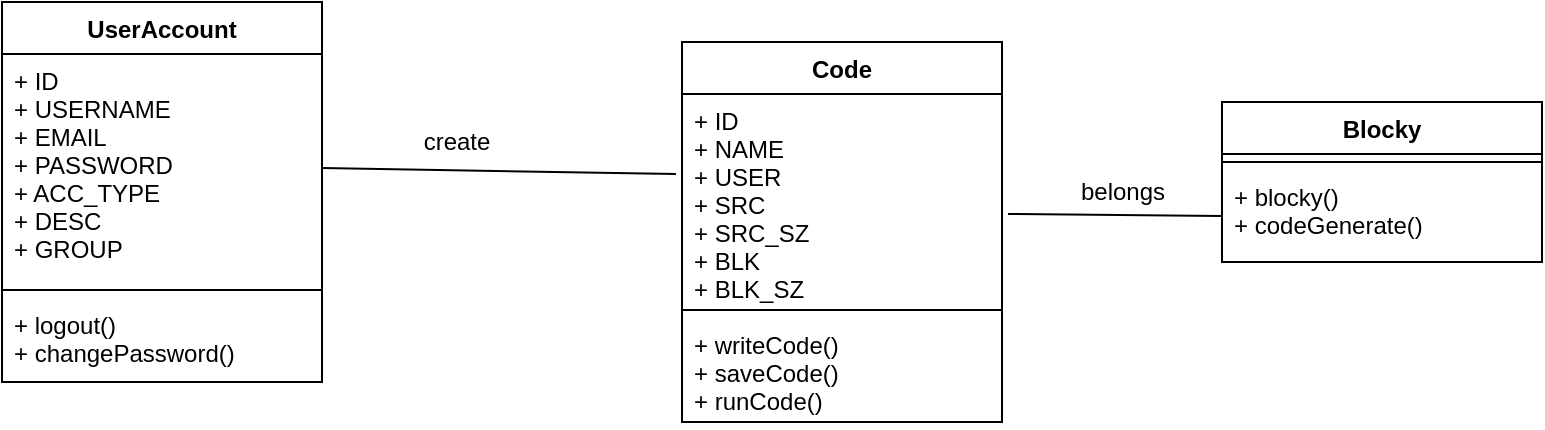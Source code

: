 <mxfile version="13.0.1" type="device"><diagram id="C5RBs43oDa-KdzZeNtuy" name="Page-1"><mxGraphModel dx="1422" dy="712" grid="1" gridSize="10" guides="1" tooltips="1" connect="1" arrows="1" fold="1" page="1" pageScale="1" pageWidth="827" pageHeight="1169" math="0" shadow="0"><root><mxCell id="WIyWlLk6GJQsqaUBKTNV-0"/><mxCell id="WIyWlLk6GJQsqaUBKTNV-1" parent="WIyWlLk6GJQsqaUBKTNV-0"/><mxCell id="tojolWW9saBOUrN63UBE-0" value="UserAccount" style="swimlane;fontStyle=1;align=center;verticalAlign=top;childLayout=stackLayout;horizontal=1;startSize=26;horizontalStack=0;resizeParent=1;resizeParentMax=0;resizeLast=0;collapsible=1;marginBottom=0;" vertex="1" parent="WIyWlLk6GJQsqaUBKTNV-1"><mxGeometry x="40" y="30" width="160" height="190" as="geometry"/></mxCell><mxCell id="tojolWW9saBOUrN63UBE-1" value="+ ID&#10;+ USERNAME&#10;+ EMAIL&#10;+ PASSWORD&#10;+ ACC_TYPE&#10;+ DESC&#10;+ GROUP" style="text;strokeColor=none;fillColor=none;align=left;verticalAlign=top;spacingLeft=4;spacingRight=4;overflow=hidden;rotatable=0;points=[[0,0.5],[1,0.5]];portConstraint=eastwest;" vertex="1" parent="tojolWW9saBOUrN63UBE-0"><mxGeometry y="26" width="160" height="114" as="geometry"/></mxCell><mxCell id="tojolWW9saBOUrN63UBE-2" value="" style="line;strokeWidth=1;fillColor=none;align=left;verticalAlign=middle;spacingTop=-1;spacingLeft=3;spacingRight=3;rotatable=0;labelPosition=right;points=[];portConstraint=eastwest;" vertex="1" parent="tojolWW9saBOUrN63UBE-0"><mxGeometry y="140" width="160" height="8" as="geometry"/></mxCell><mxCell id="tojolWW9saBOUrN63UBE-3" value="+ logout()&#10;+ changePassword()" style="text;strokeColor=none;fillColor=none;align=left;verticalAlign=top;spacingLeft=4;spacingRight=4;overflow=hidden;rotatable=0;points=[[0,0.5],[1,0.5]];portConstraint=eastwest;" vertex="1" parent="tojolWW9saBOUrN63UBE-0"><mxGeometry y="148" width="160" height="42" as="geometry"/></mxCell><mxCell id="tojolWW9saBOUrN63UBE-13" value="create" style="text;html=1;align=center;verticalAlign=middle;resizable=0;points=[];autosize=1;" vertex="1" parent="WIyWlLk6GJQsqaUBKTNV-1"><mxGeometry x="242" y="90" width="50" height="20" as="geometry"/></mxCell><mxCell id="tojolWW9saBOUrN63UBE-16" value="" style="endArrow=none;html=1;exitX=1;exitY=0.5;exitDx=0;exitDy=0;entryX=-0.019;entryY=0.385;entryDx=0;entryDy=0;entryPerimeter=0;" edge="1" parent="WIyWlLk6GJQsqaUBKTNV-1" source="tojolWW9saBOUrN63UBE-1" target="tojolWW9saBOUrN63UBE-9"><mxGeometry width="50" height="50" relative="1" as="geometry"><mxPoint x="390" y="290" as="sourcePoint"/><mxPoint x="440" y="240" as="targetPoint"/></mxGeometry></mxCell><mxCell id="tojolWW9saBOUrN63UBE-28" value="" style="endArrow=none;html=1;entryX=0;entryY=0.5;entryDx=0;entryDy=0;exitX=1.019;exitY=0.577;exitDx=0;exitDy=0;exitPerimeter=0;" edge="1" parent="WIyWlLk6GJQsqaUBKTNV-1" source="tojolWW9saBOUrN63UBE-9" target="tojolWW9saBOUrN63UBE-27"><mxGeometry width="50" height="50" relative="1" as="geometry"><mxPoint x="390" y="290" as="sourcePoint"/><mxPoint x="440" y="240" as="targetPoint"/></mxGeometry></mxCell><mxCell id="tojolWW9saBOUrN63UBE-29" value="belongs" style="text;html=1;align=center;verticalAlign=middle;resizable=0;points=[];autosize=1;" vertex="1" parent="WIyWlLk6GJQsqaUBKTNV-1"><mxGeometry x="570" y="115" width="60" height="20" as="geometry"/></mxCell><mxCell id="tojolWW9saBOUrN63UBE-8" value="Code" style="swimlane;fontStyle=1;align=center;verticalAlign=top;childLayout=stackLayout;horizontal=1;startSize=26;horizontalStack=0;resizeParent=1;resizeParentMax=0;resizeLast=0;collapsible=1;marginBottom=0;" vertex="1" parent="WIyWlLk6GJQsqaUBKTNV-1"><mxGeometry x="380" y="50" width="160" height="190" as="geometry"/></mxCell><mxCell id="tojolWW9saBOUrN63UBE-9" value="+ ID&#10;+ NAME&#10;+ USER&#10;+ SRC&#10;+ SRC_SZ&#10;+ BLK&#10;+ BLK_SZ" style="text;strokeColor=none;fillColor=none;align=left;verticalAlign=top;spacingLeft=4;spacingRight=4;overflow=hidden;rotatable=0;points=[[0,0.5],[1,0.5]];portConstraint=eastwest;" vertex="1" parent="tojolWW9saBOUrN63UBE-8"><mxGeometry y="26" width="160" height="104" as="geometry"/></mxCell><mxCell id="tojolWW9saBOUrN63UBE-10" value="" style="line;strokeWidth=1;fillColor=none;align=left;verticalAlign=middle;spacingTop=-1;spacingLeft=3;spacingRight=3;rotatable=0;labelPosition=right;points=[];portConstraint=eastwest;" vertex="1" parent="tojolWW9saBOUrN63UBE-8"><mxGeometry y="130" width="160" height="8" as="geometry"/></mxCell><mxCell id="tojolWW9saBOUrN63UBE-11" value="+ writeCode()&#10;+ saveCode()&#10;+ runCode()" style="text;strokeColor=none;fillColor=none;align=left;verticalAlign=top;spacingLeft=4;spacingRight=4;overflow=hidden;rotatable=0;points=[[0,0.5],[1,0.5]];portConstraint=eastwest;" vertex="1" parent="tojolWW9saBOUrN63UBE-8"><mxGeometry y="138" width="160" height="52" as="geometry"/></mxCell><mxCell id="tojolWW9saBOUrN63UBE-24" value="Blocky" style="swimlane;fontStyle=1;align=center;verticalAlign=top;childLayout=stackLayout;horizontal=1;startSize=26;horizontalStack=0;resizeParent=1;resizeParentMax=0;resizeLast=0;collapsible=1;marginBottom=0;" vertex="1" parent="WIyWlLk6GJQsqaUBKTNV-1"><mxGeometry x="650" y="80" width="160" height="80" as="geometry"/></mxCell><mxCell id="tojolWW9saBOUrN63UBE-26" value="" style="line;strokeWidth=1;fillColor=none;align=left;verticalAlign=middle;spacingTop=-1;spacingLeft=3;spacingRight=3;rotatable=0;labelPosition=right;points=[];portConstraint=eastwest;" vertex="1" parent="tojolWW9saBOUrN63UBE-24"><mxGeometry y="26" width="160" height="8" as="geometry"/></mxCell><mxCell id="tojolWW9saBOUrN63UBE-27" value="+ blocky()&#10;+ codeGenerate()" style="text;strokeColor=none;fillColor=none;align=left;verticalAlign=top;spacingLeft=4;spacingRight=4;overflow=hidden;rotatable=0;points=[[0,0.5],[1,0.5]];portConstraint=eastwest;" vertex="1" parent="tojolWW9saBOUrN63UBE-24"><mxGeometry y="34" width="160" height="46" as="geometry"/></mxCell></root></mxGraphModel></diagram></mxfile>